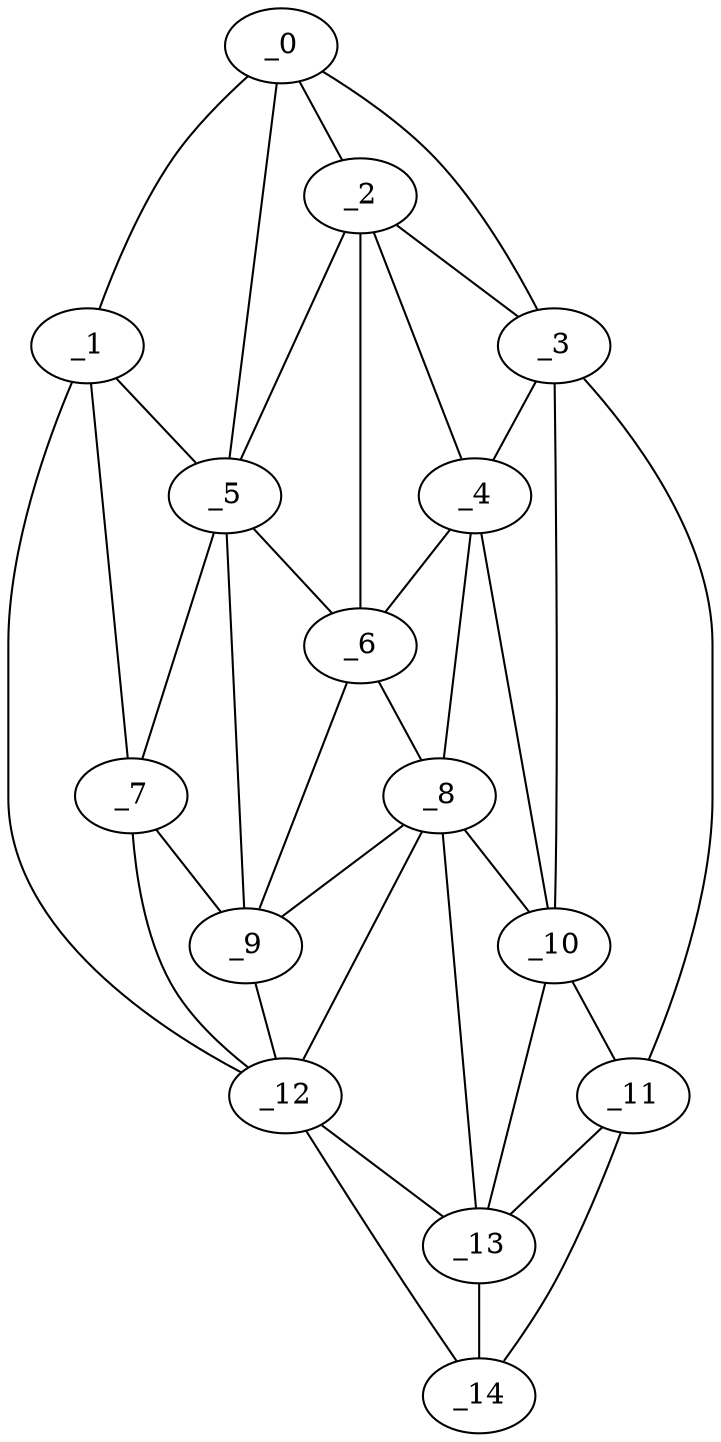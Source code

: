 graph "obj75__0.gxl" {
	_0	 [x=66,
		y=22];
	_1	 [x=80,
		y=16];
	_0 -- _1	 [valence=1];
	_2	 [x=80,
		y=43];
	_0 -- _2	 [valence=1];
	_3	 [x=82,
		y=77];
	_0 -- _3	 [valence=1];
	_5	 [x=88,
		y=35];
	_0 -- _5	 [valence=2];
	_1 -- _5	 [valence=2];
	_7	 [x=94,
		y=30];
	_1 -- _7	 [valence=1];
	_12	 [x=116,
		y=51];
	_1 -- _12	 [valence=1];
	_2 -- _3	 [valence=2];
	_4	 [x=84,
		y=65];
	_2 -- _4	 [valence=2];
	_2 -- _5	 [valence=2];
	_6	 [x=92,
		y=48];
	_2 -- _6	 [valence=2];
	_3 -- _4	 [valence=1];
	_10	 [x=107,
		y=66];
	_3 -- _10	 [valence=2];
	_11	 [x=111,
		y=75];
	_3 -- _11	 [valence=1];
	_4 -- _6	 [valence=2];
	_8	 [x=98,
		y=58];
	_4 -- _8	 [valence=1];
	_4 -- _10	 [valence=1];
	_5 -- _6	 [valence=2];
	_5 -- _7	 [valence=2];
	_9	 [x=102,
		y=42];
	_5 -- _9	 [valence=2];
	_6 -- _8	 [valence=2];
	_6 -- _9	 [valence=1];
	_7 -- _9	 [valence=2];
	_7 -- _12	 [valence=1];
	_8 -- _9	 [valence=2];
	_8 -- _10	 [valence=2];
	_8 -- _12	 [valence=2];
	_13	 [x=116,
		y=60];
	_8 -- _13	 [valence=1];
	_9 -- _12	 [valence=2];
	_10 -- _11	 [valence=2];
	_10 -- _13	 [valence=2];
	_11 -- _13	 [valence=1];
	_14	 [x=123,
		y=71];
	_11 -- _14	 [valence=1];
	_12 -- _13	 [valence=2];
	_12 -- _14	 [valence=1];
	_13 -- _14	 [valence=1];
}
